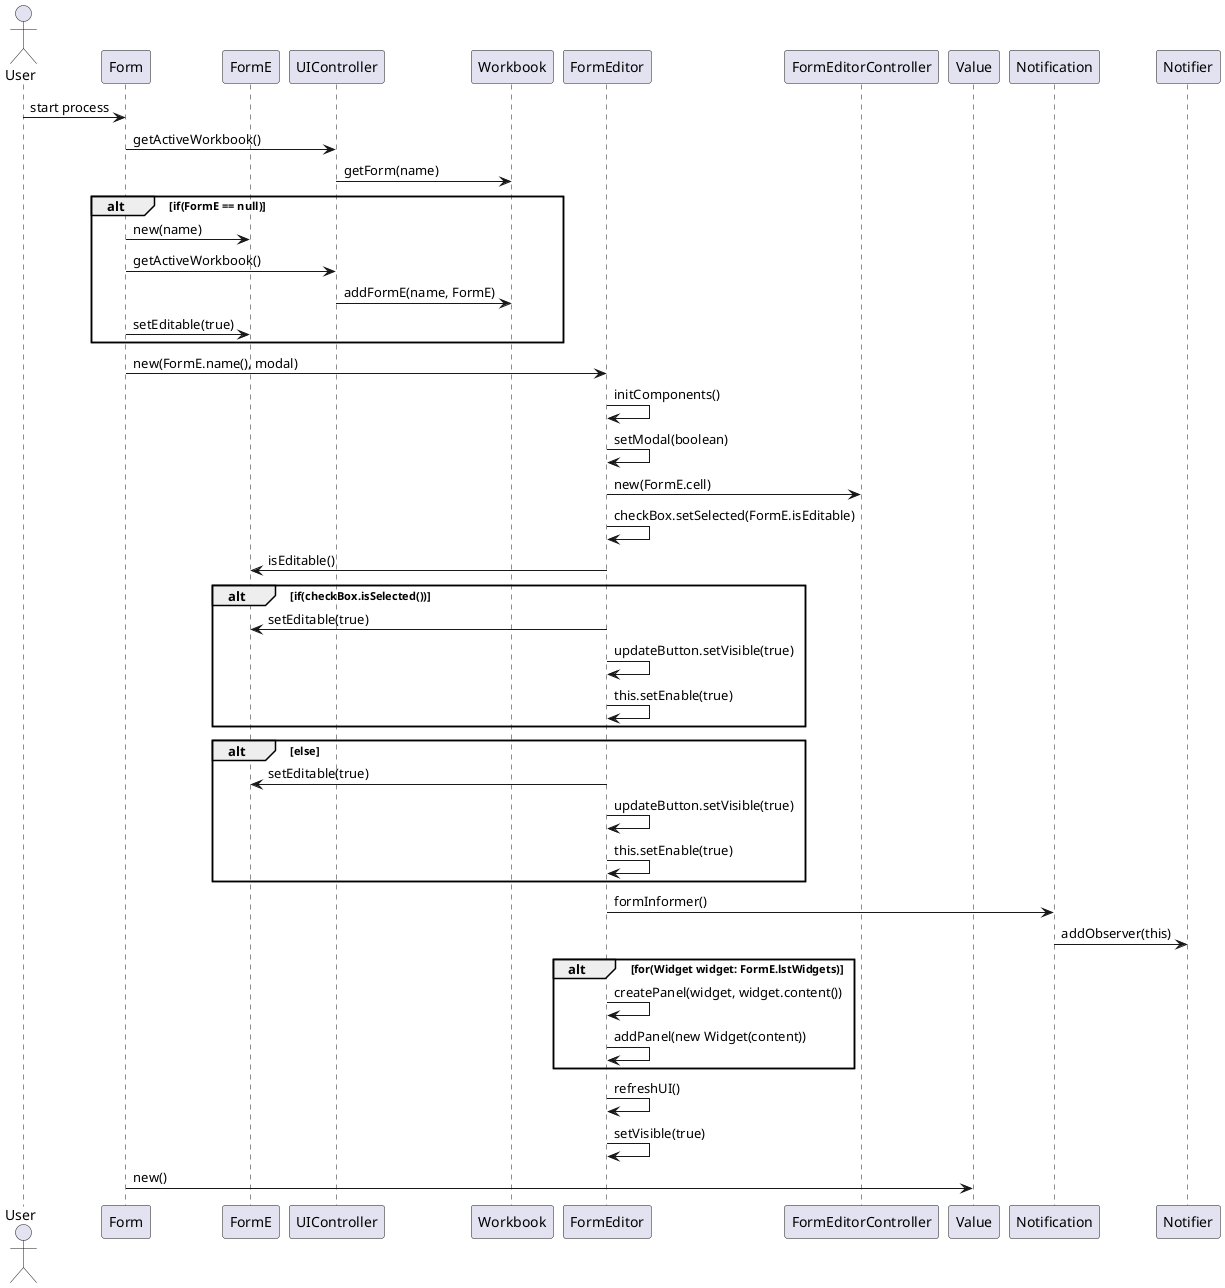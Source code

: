 @startuml doc-files/LANG06_3_Design.png
Actor User
participant Form as F
participant FormE as FE
participant UIController as UICtrl
participant Workbook as Wb
participant FormEditor as FEd
participant FormEditorController as Ctrl
participant Value as V
participant Notification as N
participant Notifier as Nr

User->F: start process
F->UICtrl: getActiveWorkbook()
UICtrl->Wb: getForm(name)
alt if(FormE == null)
F->FE: new(name)
F->UICtrl: getActiveWorkbook()
UICtrl->Wb: addFormE(name, FormE)
F->FE: setEditable(true)
end
F->FEd: new(FormE.name(), modal)
FEd->FEd: initComponents()
FEd->FEd: setModal(boolean)
FEd->Ctrl: new(FormE.cell)
FEd->FEd: checkBox.setSelected(FormE.isEditable)
FEd->FE: isEditable()
alt if(checkBox.isSelected())
FEd->FE: setEditable(true)
FEd->FEd: updateButton.setVisible(true)
FEd->FEd: this.setEnable(true)
end
alt else
FEd->FE: setEditable(true)
FEd->FEd: updateButton.setVisible(true)
FEd->FEd: this.setEnable(true)
end
FEd->N: formInformer()
N->Nr: addObserver(this)
alt for(Widget widget: FormE.lstWidgets)
FEd->FEd: createPanel(widget, widget.content())
FEd->FEd: addPanel(new Widget(content))
end
FEd->FEd: refreshUI()
FEd->FEd: setVisible(true)
F->V: new()

@enduml
